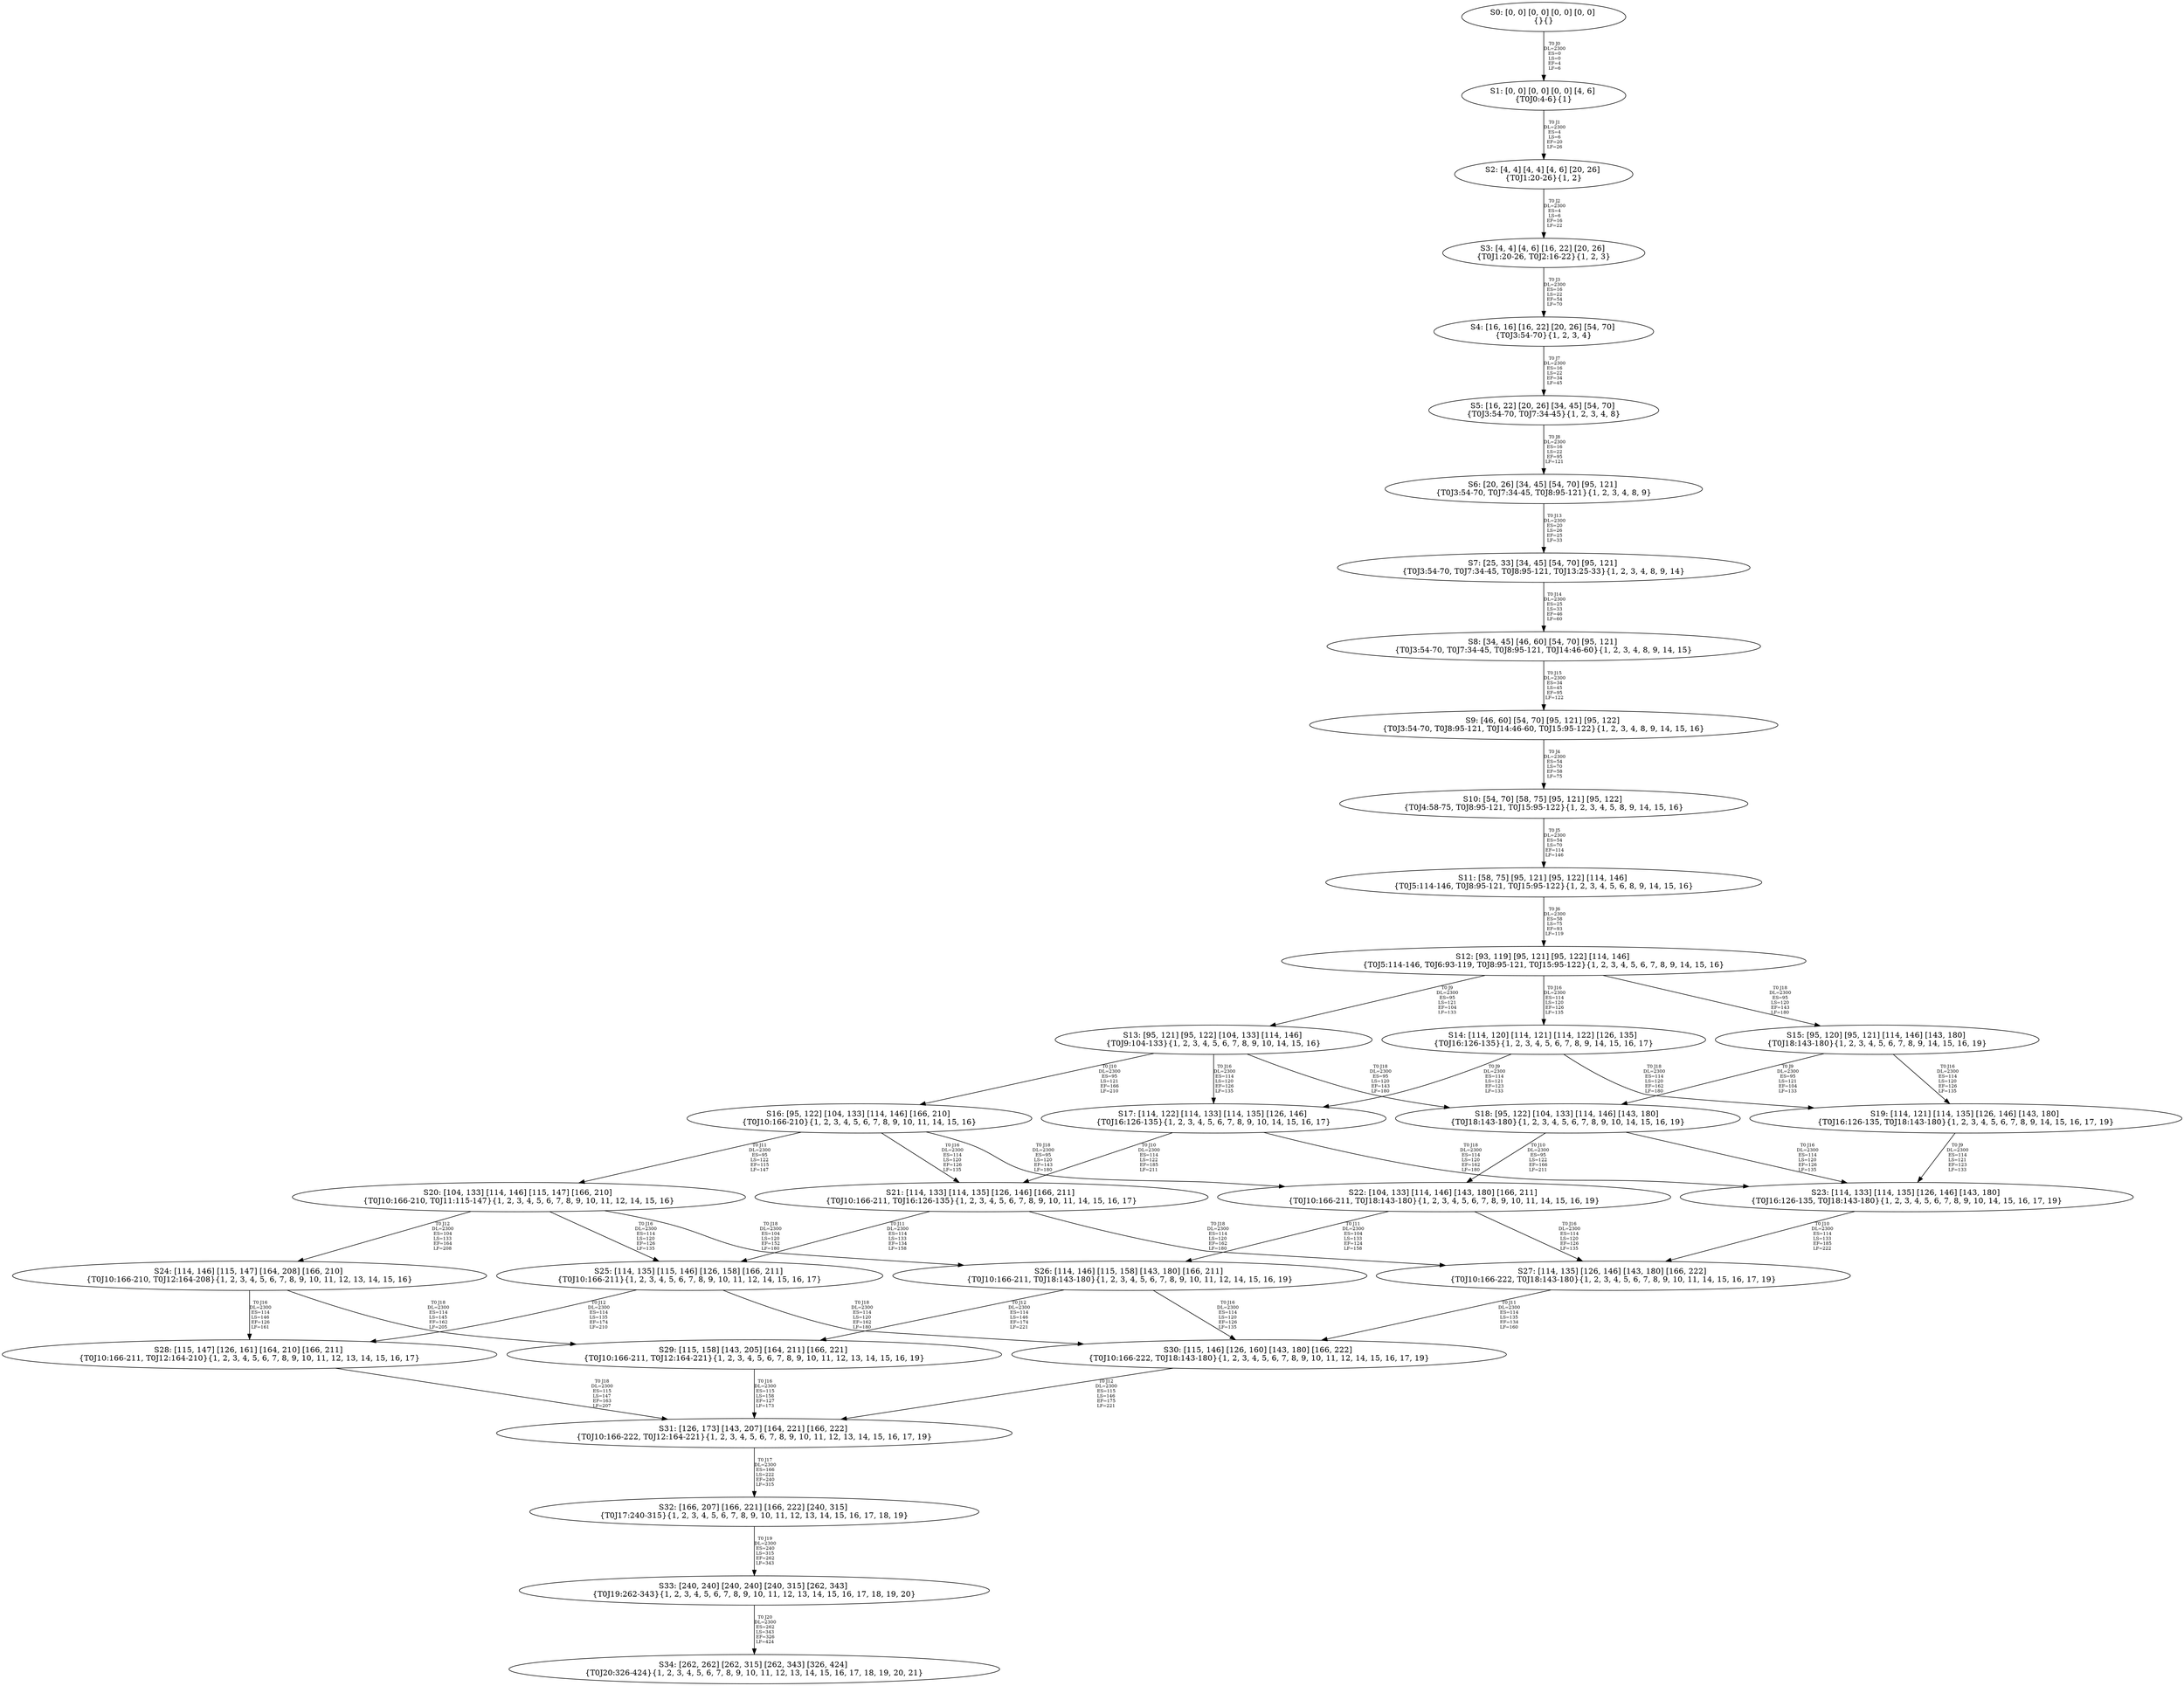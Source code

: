 digraph {
	S0[label="S0: [0, 0] [0, 0] [0, 0] [0, 0] \n{}{}"];
	S1[label="S1: [0, 0] [0, 0] [0, 0] [4, 6] \n{T0J0:4-6}{1}"];
	S2[label="S2: [4, 4] [4, 4] [4, 6] [20, 26] \n{T0J1:20-26}{1, 2}"];
	S3[label="S3: [4, 4] [4, 6] [16, 22] [20, 26] \n{T0J1:20-26, T0J2:16-22}{1, 2, 3}"];
	S4[label="S4: [16, 16] [16, 22] [20, 26] [54, 70] \n{T0J3:54-70}{1, 2, 3, 4}"];
	S5[label="S5: [16, 22] [20, 26] [34, 45] [54, 70] \n{T0J3:54-70, T0J7:34-45}{1, 2, 3, 4, 8}"];
	S6[label="S6: [20, 26] [34, 45] [54, 70] [95, 121] \n{T0J3:54-70, T0J7:34-45, T0J8:95-121}{1, 2, 3, 4, 8, 9}"];
	S7[label="S7: [25, 33] [34, 45] [54, 70] [95, 121] \n{T0J3:54-70, T0J7:34-45, T0J8:95-121, T0J13:25-33}{1, 2, 3, 4, 8, 9, 14}"];
	S8[label="S8: [34, 45] [46, 60] [54, 70] [95, 121] \n{T0J3:54-70, T0J7:34-45, T0J8:95-121, T0J14:46-60}{1, 2, 3, 4, 8, 9, 14, 15}"];
	S9[label="S9: [46, 60] [54, 70] [95, 121] [95, 122] \n{T0J3:54-70, T0J8:95-121, T0J14:46-60, T0J15:95-122}{1, 2, 3, 4, 8, 9, 14, 15, 16}"];
	S10[label="S10: [54, 70] [58, 75] [95, 121] [95, 122] \n{T0J4:58-75, T0J8:95-121, T0J15:95-122}{1, 2, 3, 4, 5, 8, 9, 14, 15, 16}"];
	S11[label="S11: [58, 75] [95, 121] [95, 122] [114, 146] \n{T0J5:114-146, T0J8:95-121, T0J15:95-122}{1, 2, 3, 4, 5, 6, 8, 9, 14, 15, 16}"];
	S12[label="S12: [93, 119] [95, 121] [95, 122] [114, 146] \n{T0J5:114-146, T0J6:93-119, T0J8:95-121, T0J15:95-122}{1, 2, 3, 4, 5, 6, 7, 8, 9, 14, 15, 16}"];
	S13[label="S13: [95, 121] [95, 122] [104, 133] [114, 146] \n{T0J9:104-133}{1, 2, 3, 4, 5, 6, 7, 8, 9, 10, 14, 15, 16}"];
	S14[label="S14: [114, 120] [114, 121] [114, 122] [126, 135] \n{T0J16:126-135}{1, 2, 3, 4, 5, 6, 7, 8, 9, 14, 15, 16, 17}"];
	S15[label="S15: [95, 120] [95, 121] [114, 146] [143, 180] \n{T0J18:143-180}{1, 2, 3, 4, 5, 6, 7, 8, 9, 14, 15, 16, 19}"];
	S16[label="S16: [95, 122] [104, 133] [114, 146] [166, 210] \n{T0J10:166-210}{1, 2, 3, 4, 5, 6, 7, 8, 9, 10, 11, 14, 15, 16}"];
	S17[label="S17: [114, 122] [114, 133] [114, 135] [126, 146] \n{T0J16:126-135}{1, 2, 3, 4, 5, 6, 7, 8, 9, 10, 14, 15, 16, 17}"];
	S18[label="S18: [95, 122] [104, 133] [114, 146] [143, 180] \n{T0J18:143-180}{1, 2, 3, 4, 5, 6, 7, 8, 9, 10, 14, 15, 16, 19}"];
	S19[label="S19: [114, 121] [114, 135] [126, 146] [143, 180] \n{T0J16:126-135, T0J18:143-180}{1, 2, 3, 4, 5, 6, 7, 8, 9, 14, 15, 16, 17, 19}"];
	S20[label="S20: [104, 133] [114, 146] [115, 147] [166, 210] \n{T0J10:166-210, T0J11:115-147}{1, 2, 3, 4, 5, 6, 7, 8, 9, 10, 11, 12, 14, 15, 16}"];
	S21[label="S21: [114, 133] [114, 135] [126, 146] [166, 211] \n{T0J10:166-211, T0J16:126-135}{1, 2, 3, 4, 5, 6, 7, 8, 9, 10, 11, 14, 15, 16, 17}"];
	S22[label="S22: [104, 133] [114, 146] [143, 180] [166, 211] \n{T0J10:166-211, T0J18:143-180}{1, 2, 3, 4, 5, 6, 7, 8, 9, 10, 11, 14, 15, 16, 19}"];
	S23[label="S23: [114, 133] [114, 135] [126, 146] [143, 180] \n{T0J16:126-135, T0J18:143-180}{1, 2, 3, 4, 5, 6, 7, 8, 9, 10, 14, 15, 16, 17, 19}"];
	S24[label="S24: [114, 146] [115, 147] [164, 208] [166, 210] \n{T0J10:166-210, T0J12:164-208}{1, 2, 3, 4, 5, 6, 7, 8, 9, 10, 11, 12, 13, 14, 15, 16}"];
	S25[label="S25: [114, 135] [115, 146] [126, 158] [166, 211] \n{T0J10:166-211}{1, 2, 3, 4, 5, 6, 7, 8, 9, 10, 11, 12, 14, 15, 16, 17}"];
	S26[label="S26: [114, 146] [115, 158] [143, 180] [166, 211] \n{T0J10:166-211, T0J18:143-180}{1, 2, 3, 4, 5, 6, 7, 8, 9, 10, 11, 12, 14, 15, 16, 19}"];
	S27[label="S27: [114, 135] [126, 146] [143, 180] [166, 222] \n{T0J10:166-222, T0J18:143-180}{1, 2, 3, 4, 5, 6, 7, 8, 9, 10, 11, 14, 15, 16, 17, 19}"];
	S28[label="S28: [115, 147] [126, 161] [164, 210] [166, 211] \n{T0J10:166-211, T0J12:164-210}{1, 2, 3, 4, 5, 6, 7, 8, 9, 10, 11, 12, 13, 14, 15, 16, 17}"];
	S29[label="S29: [115, 158] [143, 205] [164, 211] [166, 221] \n{T0J10:166-211, T0J12:164-221}{1, 2, 3, 4, 5, 6, 7, 8, 9, 10, 11, 12, 13, 14, 15, 16, 19}"];
	S30[label="S30: [115, 146] [126, 160] [143, 180] [166, 222] \n{T0J10:166-222, T0J18:143-180}{1, 2, 3, 4, 5, 6, 7, 8, 9, 10, 11, 12, 14, 15, 16, 17, 19}"];
	S31[label="S31: [126, 173] [143, 207] [164, 221] [166, 222] \n{T0J10:166-222, T0J12:164-221}{1, 2, 3, 4, 5, 6, 7, 8, 9, 10, 11, 12, 13, 14, 15, 16, 17, 19}"];
	S32[label="S32: [166, 207] [166, 221] [166, 222] [240, 315] \n{T0J17:240-315}{1, 2, 3, 4, 5, 6, 7, 8, 9, 10, 11, 12, 13, 14, 15, 16, 17, 18, 19}"];
	S33[label="S33: [240, 240] [240, 240] [240, 315] [262, 343] \n{T0J19:262-343}{1, 2, 3, 4, 5, 6, 7, 8, 9, 10, 11, 12, 13, 14, 15, 16, 17, 18, 19, 20}"];
	S34[label="S34: [262, 262] [262, 315] [262, 343] [326, 424] \n{T0J20:326-424}{1, 2, 3, 4, 5, 6, 7, 8, 9, 10, 11, 12, 13, 14, 15, 16, 17, 18, 19, 20, 21}"];
	S0 -> S1[label="T0 J0\nDL=2300\nES=0\nLS=0\nEF=4\nLF=6",fontsize=8];
	S1 -> S2[label="T0 J1\nDL=2300\nES=4\nLS=6\nEF=20\nLF=26",fontsize=8];
	S2 -> S3[label="T0 J2\nDL=2300\nES=4\nLS=6\nEF=16\nLF=22",fontsize=8];
	S3 -> S4[label="T0 J3\nDL=2300\nES=16\nLS=22\nEF=54\nLF=70",fontsize=8];
	S4 -> S5[label="T0 J7\nDL=2300\nES=16\nLS=22\nEF=34\nLF=45",fontsize=8];
	S5 -> S6[label="T0 J8\nDL=2300\nES=16\nLS=22\nEF=95\nLF=121",fontsize=8];
	S6 -> S7[label="T0 J13\nDL=2300\nES=20\nLS=26\nEF=25\nLF=33",fontsize=8];
	S7 -> S8[label="T0 J14\nDL=2300\nES=25\nLS=33\nEF=46\nLF=60",fontsize=8];
	S8 -> S9[label="T0 J15\nDL=2300\nES=34\nLS=45\nEF=95\nLF=122",fontsize=8];
	S9 -> S10[label="T0 J4\nDL=2300\nES=54\nLS=70\nEF=58\nLF=75",fontsize=8];
	S10 -> S11[label="T0 J5\nDL=2300\nES=54\nLS=70\nEF=114\nLF=146",fontsize=8];
	S11 -> S12[label="T0 J6\nDL=2300\nES=58\nLS=75\nEF=93\nLF=119",fontsize=8];
	S12 -> S13[label="T0 J9\nDL=2300\nES=95\nLS=121\nEF=104\nLF=133",fontsize=8];
	S12 -> S14[label="T0 J16\nDL=2300\nES=114\nLS=120\nEF=126\nLF=135",fontsize=8];
	S12 -> S15[label="T0 J18\nDL=2300\nES=95\nLS=120\nEF=143\nLF=180",fontsize=8];
	S13 -> S16[label="T0 J10\nDL=2300\nES=95\nLS=121\nEF=166\nLF=210",fontsize=8];
	S13 -> S17[label="T0 J16\nDL=2300\nES=114\nLS=120\nEF=126\nLF=135",fontsize=8];
	S13 -> S18[label="T0 J18\nDL=2300\nES=95\nLS=120\nEF=143\nLF=180",fontsize=8];
	S14 -> S17[label="T0 J9\nDL=2300\nES=114\nLS=121\nEF=123\nLF=133",fontsize=8];
	S14 -> S19[label="T0 J18\nDL=2300\nES=114\nLS=120\nEF=162\nLF=180",fontsize=8];
	S15 -> S18[label="T0 J9\nDL=2300\nES=95\nLS=121\nEF=104\nLF=133",fontsize=8];
	S15 -> S19[label="T0 J16\nDL=2300\nES=114\nLS=120\nEF=126\nLF=135",fontsize=8];
	S16 -> S20[label="T0 J11\nDL=2300\nES=95\nLS=122\nEF=115\nLF=147",fontsize=8];
	S16 -> S21[label="T0 J16\nDL=2300\nES=114\nLS=120\nEF=126\nLF=135",fontsize=8];
	S16 -> S22[label="T0 J18\nDL=2300\nES=95\nLS=120\nEF=143\nLF=180",fontsize=8];
	S17 -> S21[label="T0 J10\nDL=2300\nES=114\nLS=122\nEF=185\nLF=211",fontsize=8];
	S17 -> S23[label="T0 J18\nDL=2300\nES=114\nLS=120\nEF=162\nLF=180",fontsize=8];
	S18 -> S22[label="T0 J10\nDL=2300\nES=95\nLS=122\nEF=166\nLF=211",fontsize=8];
	S18 -> S23[label="T0 J16\nDL=2300\nES=114\nLS=120\nEF=126\nLF=135",fontsize=8];
	S19 -> S23[label="T0 J9\nDL=2300\nES=114\nLS=121\nEF=123\nLF=133",fontsize=8];
	S20 -> S24[label="T0 J12\nDL=2300\nES=104\nLS=133\nEF=164\nLF=208",fontsize=8];
	S20 -> S25[label="T0 J16\nDL=2300\nES=114\nLS=120\nEF=126\nLF=135",fontsize=8];
	S20 -> S26[label="T0 J18\nDL=2300\nES=104\nLS=120\nEF=152\nLF=180",fontsize=8];
	S21 -> S25[label="T0 J11\nDL=2300\nES=114\nLS=133\nEF=134\nLF=158",fontsize=8];
	S21 -> S27[label="T0 J18\nDL=2300\nES=114\nLS=120\nEF=162\nLF=180",fontsize=8];
	S22 -> S26[label="T0 J11\nDL=2300\nES=104\nLS=133\nEF=124\nLF=158",fontsize=8];
	S22 -> S27[label="T0 J16\nDL=2300\nES=114\nLS=120\nEF=126\nLF=135",fontsize=8];
	S23 -> S27[label="T0 J10\nDL=2300\nES=114\nLS=133\nEF=185\nLF=222",fontsize=8];
	S24 -> S28[label="T0 J16\nDL=2300\nES=114\nLS=146\nEF=126\nLF=161",fontsize=8];
	S24 -> S29[label="T0 J18\nDL=2300\nES=114\nLS=145\nEF=162\nLF=205",fontsize=8];
	S25 -> S28[label="T0 J12\nDL=2300\nES=114\nLS=135\nEF=174\nLF=210",fontsize=8];
	S25 -> S30[label="T0 J18\nDL=2300\nES=114\nLS=120\nEF=162\nLF=180",fontsize=8];
	S26 -> S29[label="T0 J12\nDL=2300\nES=114\nLS=146\nEF=174\nLF=221",fontsize=8];
	S26 -> S30[label="T0 J16\nDL=2300\nES=114\nLS=120\nEF=126\nLF=135",fontsize=8];
	S27 -> S30[label="T0 J11\nDL=2300\nES=114\nLS=135\nEF=134\nLF=160",fontsize=8];
	S28 -> S31[label="T0 J18\nDL=2300\nES=115\nLS=147\nEF=163\nLF=207",fontsize=8];
	S29 -> S31[label="T0 J16\nDL=2300\nES=115\nLS=158\nEF=127\nLF=173",fontsize=8];
	S30 -> S31[label="T0 J12\nDL=2300\nES=115\nLS=146\nEF=175\nLF=221",fontsize=8];
	S31 -> S32[label="T0 J17\nDL=2300\nES=166\nLS=222\nEF=240\nLF=315",fontsize=8];
	S32 -> S33[label="T0 J19\nDL=2300\nES=240\nLS=315\nEF=262\nLF=343",fontsize=8];
	S33 -> S34[label="T0 J20\nDL=2300\nES=262\nLS=343\nEF=326\nLF=424",fontsize=8];
}

